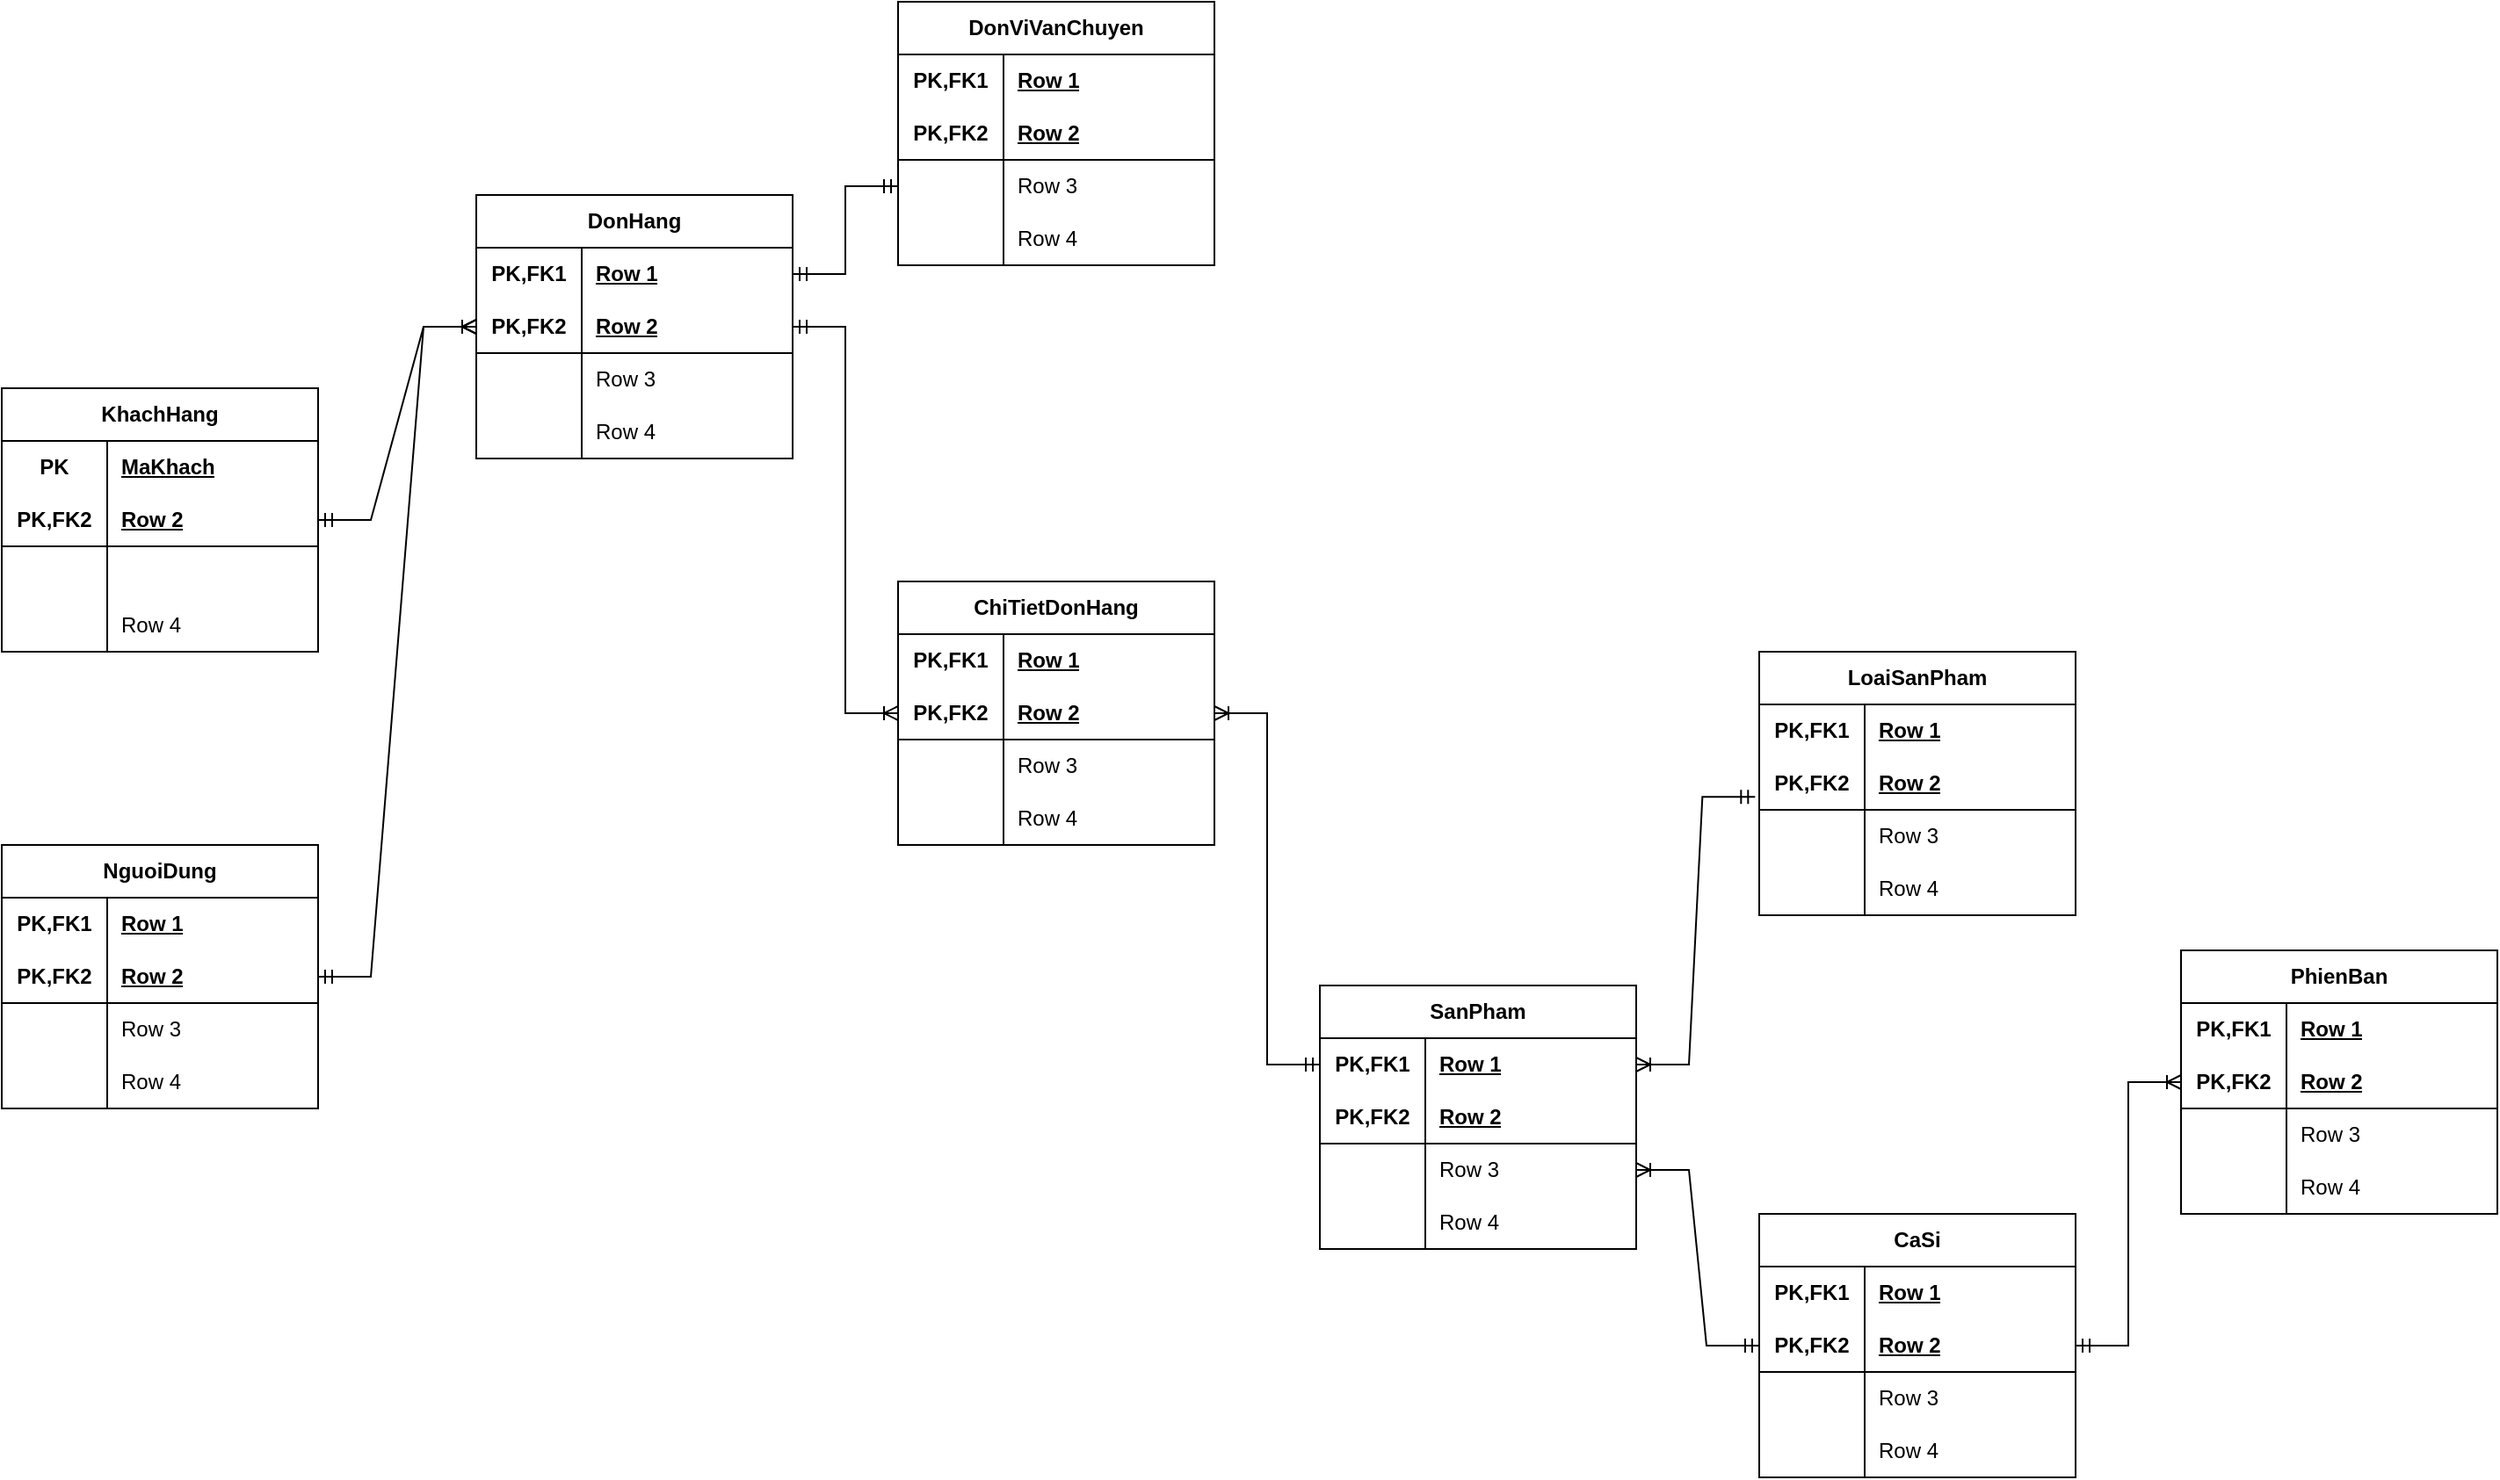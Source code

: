 <mxfile version="21.2.9" type="github">
  <diagram id="R2lEEEUBdFMjLlhIrx00" name="Page-1">
    <mxGraphModel dx="2604" dy="1941" grid="1" gridSize="10" guides="1" tooltips="1" connect="1" arrows="1" fold="1" page="1" pageScale="1" pageWidth="850" pageHeight="1100" math="0" shadow="0" extFonts="Permanent Marker^https://fonts.googleapis.com/css?family=Permanent+Marker">
      <root>
        <mxCell id="0" />
        <mxCell id="1" parent="0" />
        <mxCell id="yNtp5JxNtQ7mJypyGYlm-59" value="KhachHang" style="shape=table;startSize=30;container=1;collapsible=1;childLayout=tableLayout;fixedRows=1;rowLines=0;fontStyle=1;align=center;resizeLast=1;html=1;whiteSpace=wrap;" parent="1" vertex="1">
          <mxGeometry x="-270" y="50" width="180" height="150" as="geometry" />
        </mxCell>
        <mxCell id="yNtp5JxNtQ7mJypyGYlm-60" value="" style="shape=tableRow;horizontal=0;startSize=0;swimlaneHead=0;swimlaneBody=0;fillColor=none;collapsible=0;dropTarget=0;points=[[0,0.5],[1,0.5]];portConstraint=eastwest;top=0;left=0;right=0;bottom=0;html=1;" parent="yNtp5JxNtQ7mJypyGYlm-59" vertex="1">
          <mxGeometry y="30" width="180" height="30" as="geometry" />
        </mxCell>
        <mxCell id="yNtp5JxNtQ7mJypyGYlm-61" value="PK" style="shape=partialRectangle;connectable=0;fillColor=none;top=0;left=0;bottom=0;right=0;fontStyle=1;overflow=hidden;html=1;whiteSpace=wrap;" parent="yNtp5JxNtQ7mJypyGYlm-60" vertex="1">
          <mxGeometry width="60" height="30" as="geometry">
            <mxRectangle width="60" height="30" as="alternateBounds" />
          </mxGeometry>
        </mxCell>
        <mxCell id="yNtp5JxNtQ7mJypyGYlm-62" value="MaKhach" style="shape=partialRectangle;connectable=0;fillColor=none;top=0;left=0;bottom=0;right=0;align=left;spacingLeft=6;fontStyle=5;overflow=hidden;html=1;whiteSpace=wrap;" parent="yNtp5JxNtQ7mJypyGYlm-60" vertex="1">
          <mxGeometry x="60" width="120" height="30" as="geometry">
            <mxRectangle width="120" height="30" as="alternateBounds" />
          </mxGeometry>
        </mxCell>
        <mxCell id="yNtp5JxNtQ7mJypyGYlm-63" value="" style="shape=tableRow;horizontal=0;startSize=0;swimlaneHead=0;swimlaneBody=0;fillColor=none;collapsible=0;dropTarget=0;points=[[0,0.5],[1,0.5]];portConstraint=eastwest;top=0;left=0;right=0;bottom=1;html=1;" parent="yNtp5JxNtQ7mJypyGYlm-59" vertex="1">
          <mxGeometry y="60" width="180" height="30" as="geometry" />
        </mxCell>
        <mxCell id="yNtp5JxNtQ7mJypyGYlm-64" value="PK,FK2" style="shape=partialRectangle;connectable=0;fillColor=none;top=0;left=0;bottom=0;right=0;fontStyle=1;overflow=hidden;html=1;whiteSpace=wrap;" parent="yNtp5JxNtQ7mJypyGYlm-63" vertex="1">
          <mxGeometry width="60" height="30" as="geometry">
            <mxRectangle width="60" height="30" as="alternateBounds" />
          </mxGeometry>
        </mxCell>
        <mxCell id="yNtp5JxNtQ7mJypyGYlm-65" value="Row 2" style="shape=partialRectangle;connectable=0;fillColor=none;top=0;left=0;bottom=0;right=0;align=left;spacingLeft=6;fontStyle=5;overflow=hidden;html=1;whiteSpace=wrap;" parent="yNtp5JxNtQ7mJypyGYlm-63" vertex="1">
          <mxGeometry x="60" width="120" height="30" as="geometry">
            <mxRectangle width="120" height="30" as="alternateBounds" />
          </mxGeometry>
        </mxCell>
        <mxCell id="yNtp5JxNtQ7mJypyGYlm-66" value="" style="shape=tableRow;horizontal=0;startSize=0;swimlaneHead=0;swimlaneBody=0;fillColor=none;collapsible=0;dropTarget=0;points=[[0,0.5],[1,0.5]];portConstraint=eastwest;top=0;left=0;right=0;bottom=0;html=1;" parent="yNtp5JxNtQ7mJypyGYlm-59" vertex="1">
          <mxGeometry y="90" width="180" height="30" as="geometry" />
        </mxCell>
        <mxCell id="yNtp5JxNtQ7mJypyGYlm-67" value="" style="shape=partialRectangle;connectable=0;fillColor=none;top=0;left=0;bottom=0;right=0;editable=1;overflow=hidden;html=1;whiteSpace=wrap;" parent="yNtp5JxNtQ7mJypyGYlm-66" vertex="1">
          <mxGeometry width="60" height="30" as="geometry">
            <mxRectangle width="60" height="30" as="alternateBounds" />
          </mxGeometry>
        </mxCell>
        <mxCell id="yNtp5JxNtQ7mJypyGYlm-68" value="" style="shape=partialRectangle;connectable=0;fillColor=none;top=0;left=0;bottom=0;right=0;align=left;spacingLeft=6;overflow=hidden;html=1;whiteSpace=wrap;" parent="yNtp5JxNtQ7mJypyGYlm-66" vertex="1">
          <mxGeometry x="60" width="120" height="30" as="geometry">
            <mxRectangle width="120" height="30" as="alternateBounds" />
          </mxGeometry>
        </mxCell>
        <mxCell id="yNtp5JxNtQ7mJypyGYlm-69" value="" style="shape=tableRow;horizontal=0;startSize=0;swimlaneHead=0;swimlaneBody=0;fillColor=none;collapsible=0;dropTarget=0;points=[[0,0.5],[1,0.5]];portConstraint=eastwest;top=0;left=0;right=0;bottom=0;html=1;" parent="yNtp5JxNtQ7mJypyGYlm-59" vertex="1">
          <mxGeometry y="120" width="180" height="30" as="geometry" />
        </mxCell>
        <mxCell id="yNtp5JxNtQ7mJypyGYlm-70" value="" style="shape=partialRectangle;connectable=0;fillColor=none;top=0;left=0;bottom=0;right=0;editable=1;overflow=hidden;html=1;whiteSpace=wrap;" parent="yNtp5JxNtQ7mJypyGYlm-69" vertex="1">
          <mxGeometry width="60" height="30" as="geometry">
            <mxRectangle width="60" height="30" as="alternateBounds" />
          </mxGeometry>
        </mxCell>
        <mxCell id="yNtp5JxNtQ7mJypyGYlm-71" value="Row 4" style="shape=partialRectangle;connectable=0;fillColor=none;top=0;left=0;bottom=0;right=0;align=left;spacingLeft=6;overflow=hidden;html=1;whiteSpace=wrap;" parent="yNtp5JxNtQ7mJypyGYlm-69" vertex="1">
          <mxGeometry x="60" width="120" height="30" as="geometry">
            <mxRectangle width="120" height="30" as="alternateBounds" />
          </mxGeometry>
        </mxCell>
        <mxCell id="yNtp5JxNtQ7mJypyGYlm-85" value="SanPham&lt;br&gt;" style="shape=table;startSize=30;container=1;collapsible=1;childLayout=tableLayout;fixedRows=1;rowLines=0;fontStyle=1;align=center;resizeLast=1;html=1;whiteSpace=wrap;" parent="1" vertex="1">
          <mxGeometry x="480" y="390" width="180" height="150" as="geometry" />
        </mxCell>
        <mxCell id="yNtp5JxNtQ7mJypyGYlm-86" value="" style="shape=tableRow;horizontal=0;startSize=0;swimlaneHead=0;swimlaneBody=0;fillColor=none;collapsible=0;dropTarget=0;points=[[0,0.5],[1,0.5]];portConstraint=eastwest;top=0;left=0;right=0;bottom=0;html=1;" parent="yNtp5JxNtQ7mJypyGYlm-85" vertex="1">
          <mxGeometry y="30" width="180" height="30" as="geometry" />
        </mxCell>
        <mxCell id="yNtp5JxNtQ7mJypyGYlm-87" value="PK,FK1" style="shape=partialRectangle;connectable=0;fillColor=none;top=0;left=0;bottom=0;right=0;fontStyle=1;overflow=hidden;html=1;whiteSpace=wrap;" parent="yNtp5JxNtQ7mJypyGYlm-86" vertex="1">
          <mxGeometry width="60" height="30" as="geometry">
            <mxRectangle width="60" height="30" as="alternateBounds" />
          </mxGeometry>
        </mxCell>
        <mxCell id="yNtp5JxNtQ7mJypyGYlm-88" value="Row 1" style="shape=partialRectangle;connectable=0;fillColor=none;top=0;left=0;bottom=0;right=0;align=left;spacingLeft=6;fontStyle=5;overflow=hidden;html=1;whiteSpace=wrap;" parent="yNtp5JxNtQ7mJypyGYlm-86" vertex="1">
          <mxGeometry x="60" width="120" height="30" as="geometry">
            <mxRectangle width="120" height="30" as="alternateBounds" />
          </mxGeometry>
        </mxCell>
        <mxCell id="yNtp5JxNtQ7mJypyGYlm-89" value="" style="shape=tableRow;horizontal=0;startSize=0;swimlaneHead=0;swimlaneBody=0;fillColor=none;collapsible=0;dropTarget=0;points=[[0,0.5],[1,0.5]];portConstraint=eastwest;top=0;left=0;right=0;bottom=1;html=1;" parent="yNtp5JxNtQ7mJypyGYlm-85" vertex="1">
          <mxGeometry y="60" width="180" height="30" as="geometry" />
        </mxCell>
        <mxCell id="yNtp5JxNtQ7mJypyGYlm-90" value="PK,FK2" style="shape=partialRectangle;connectable=0;fillColor=none;top=0;left=0;bottom=0;right=0;fontStyle=1;overflow=hidden;html=1;whiteSpace=wrap;" parent="yNtp5JxNtQ7mJypyGYlm-89" vertex="1">
          <mxGeometry width="60" height="30" as="geometry">
            <mxRectangle width="60" height="30" as="alternateBounds" />
          </mxGeometry>
        </mxCell>
        <mxCell id="yNtp5JxNtQ7mJypyGYlm-91" value="Row 2" style="shape=partialRectangle;connectable=0;fillColor=none;top=0;left=0;bottom=0;right=0;align=left;spacingLeft=6;fontStyle=5;overflow=hidden;html=1;whiteSpace=wrap;" parent="yNtp5JxNtQ7mJypyGYlm-89" vertex="1">
          <mxGeometry x="60" width="120" height="30" as="geometry">
            <mxRectangle width="120" height="30" as="alternateBounds" />
          </mxGeometry>
        </mxCell>
        <mxCell id="yNtp5JxNtQ7mJypyGYlm-92" value="" style="shape=tableRow;horizontal=0;startSize=0;swimlaneHead=0;swimlaneBody=0;fillColor=none;collapsible=0;dropTarget=0;points=[[0,0.5],[1,0.5]];portConstraint=eastwest;top=0;left=0;right=0;bottom=0;html=1;" parent="yNtp5JxNtQ7mJypyGYlm-85" vertex="1">
          <mxGeometry y="90" width="180" height="30" as="geometry" />
        </mxCell>
        <mxCell id="yNtp5JxNtQ7mJypyGYlm-93" value="" style="shape=partialRectangle;connectable=0;fillColor=none;top=0;left=0;bottom=0;right=0;editable=1;overflow=hidden;html=1;whiteSpace=wrap;" parent="yNtp5JxNtQ7mJypyGYlm-92" vertex="1">
          <mxGeometry width="60" height="30" as="geometry">
            <mxRectangle width="60" height="30" as="alternateBounds" />
          </mxGeometry>
        </mxCell>
        <mxCell id="yNtp5JxNtQ7mJypyGYlm-94" value="Row 3" style="shape=partialRectangle;connectable=0;fillColor=none;top=0;left=0;bottom=0;right=0;align=left;spacingLeft=6;overflow=hidden;html=1;whiteSpace=wrap;" parent="yNtp5JxNtQ7mJypyGYlm-92" vertex="1">
          <mxGeometry x="60" width="120" height="30" as="geometry">
            <mxRectangle width="120" height="30" as="alternateBounds" />
          </mxGeometry>
        </mxCell>
        <mxCell id="yNtp5JxNtQ7mJypyGYlm-95" value="" style="shape=tableRow;horizontal=0;startSize=0;swimlaneHead=0;swimlaneBody=0;fillColor=none;collapsible=0;dropTarget=0;points=[[0,0.5],[1,0.5]];portConstraint=eastwest;top=0;left=0;right=0;bottom=0;html=1;" parent="yNtp5JxNtQ7mJypyGYlm-85" vertex="1">
          <mxGeometry y="120" width="180" height="30" as="geometry" />
        </mxCell>
        <mxCell id="yNtp5JxNtQ7mJypyGYlm-96" value="" style="shape=partialRectangle;connectable=0;fillColor=none;top=0;left=0;bottom=0;right=0;editable=1;overflow=hidden;html=1;whiteSpace=wrap;" parent="yNtp5JxNtQ7mJypyGYlm-95" vertex="1">
          <mxGeometry width="60" height="30" as="geometry">
            <mxRectangle width="60" height="30" as="alternateBounds" />
          </mxGeometry>
        </mxCell>
        <mxCell id="yNtp5JxNtQ7mJypyGYlm-97" value="Row 4" style="shape=partialRectangle;connectable=0;fillColor=none;top=0;left=0;bottom=0;right=0;align=left;spacingLeft=6;overflow=hidden;html=1;whiteSpace=wrap;" parent="yNtp5JxNtQ7mJypyGYlm-95" vertex="1">
          <mxGeometry x="60" width="120" height="30" as="geometry">
            <mxRectangle width="120" height="30" as="alternateBounds" />
          </mxGeometry>
        </mxCell>
        <mxCell id="yNtp5JxNtQ7mJypyGYlm-111" value="DonHang" style="shape=table;startSize=30;container=1;collapsible=1;childLayout=tableLayout;fixedRows=1;rowLines=0;fontStyle=1;align=center;resizeLast=1;html=1;whiteSpace=wrap;" parent="1" vertex="1">
          <mxGeometry y="-60" width="180" height="150" as="geometry" />
        </mxCell>
        <mxCell id="yNtp5JxNtQ7mJypyGYlm-112" value="" style="shape=tableRow;horizontal=0;startSize=0;swimlaneHead=0;swimlaneBody=0;fillColor=none;collapsible=0;dropTarget=0;points=[[0,0.5],[1,0.5]];portConstraint=eastwest;top=0;left=0;right=0;bottom=0;html=1;" parent="yNtp5JxNtQ7mJypyGYlm-111" vertex="1">
          <mxGeometry y="30" width="180" height="30" as="geometry" />
        </mxCell>
        <mxCell id="yNtp5JxNtQ7mJypyGYlm-113" value="PK,FK1" style="shape=partialRectangle;connectable=0;fillColor=none;top=0;left=0;bottom=0;right=0;fontStyle=1;overflow=hidden;html=1;whiteSpace=wrap;" parent="yNtp5JxNtQ7mJypyGYlm-112" vertex="1">
          <mxGeometry width="60" height="30" as="geometry">
            <mxRectangle width="60" height="30" as="alternateBounds" />
          </mxGeometry>
        </mxCell>
        <mxCell id="yNtp5JxNtQ7mJypyGYlm-114" value="Row 1" style="shape=partialRectangle;connectable=0;fillColor=none;top=0;left=0;bottom=0;right=0;align=left;spacingLeft=6;fontStyle=5;overflow=hidden;html=1;whiteSpace=wrap;" parent="yNtp5JxNtQ7mJypyGYlm-112" vertex="1">
          <mxGeometry x="60" width="120" height="30" as="geometry">
            <mxRectangle width="120" height="30" as="alternateBounds" />
          </mxGeometry>
        </mxCell>
        <mxCell id="yNtp5JxNtQ7mJypyGYlm-115" value="" style="shape=tableRow;horizontal=0;startSize=0;swimlaneHead=0;swimlaneBody=0;fillColor=none;collapsible=0;dropTarget=0;points=[[0,0.5],[1,0.5]];portConstraint=eastwest;top=0;left=0;right=0;bottom=1;html=1;" parent="yNtp5JxNtQ7mJypyGYlm-111" vertex="1">
          <mxGeometry y="60" width="180" height="30" as="geometry" />
        </mxCell>
        <mxCell id="yNtp5JxNtQ7mJypyGYlm-116" value="PK,FK2" style="shape=partialRectangle;connectable=0;fillColor=none;top=0;left=0;bottom=0;right=0;fontStyle=1;overflow=hidden;html=1;whiteSpace=wrap;" parent="yNtp5JxNtQ7mJypyGYlm-115" vertex="1">
          <mxGeometry width="60" height="30" as="geometry">
            <mxRectangle width="60" height="30" as="alternateBounds" />
          </mxGeometry>
        </mxCell>
        <mxCell id="yNtp5JxNtQ7mJypyGYlm-117" value="Row 2" style="shape=partialRectangle;connectable=0;fillColor=none;top=0;left=0;bottom=0;right=0;align=left;spacingLeft=6;fontStyle=5;overflow=hidden;html=1;whiteSpace=wrap;" parent="yNtp5JxNtQ7mJypyGYlm-115" vertex="1">
          <mxGeometry x="60" width="120" height="30" as="geometry">
            <mxRectangle width="120" height="30" as="alternateBounds" />
          </mxGeometry>
        </mxCell>
        <mxCell id="yNtp5JxNtQ7mJypyGYlm-118" value="" style="shape=tableRow;horizontal=0;startSize=0;swimlaneHead=0;swimlaneBody=0;fillColor=none;collapsible=0;dropTarget=0;points=[[0,0.5],[1,0.5]];portConstraint=eastwest;top=0;left=0;right=0;bottom=0;html=1;" parent="yNtp5JxNtQ7mJypyGYlm-111" vertex="1">
          <mxGeometry y="90" width="180" height="30" as="geometry" />
        </mxCell>
        <mxCell id="yNtp5JxNtQ7mJypyGYlm-119" value="" style="shape=partialRectangle;connectable=0;fillColor=none;top=0;left=0;bottom=0;right=0;editable=1;overflow=hidden;html=1;whiteSpace=wrap;" parent="yNtp5JxNtQ7mJypyGYlm-118" vertex="1">
          <mxGeometry width="60" height="30" as="geometry">
            <mxRectangle width="60" height="30" as="alternateBounds" />
          </mxGeometry>
        </mxCell>
        <mxCell id="yNtp5JxNtQ7mJypyGYlm-120" value="Row 3" style="shape=partialRectangle;connectable=0;fillColor=none;top=0;left=0;bottom=0;right=0;align=left;spacingLeft=6;overflow=hidden;html=1;whiteSpace=wrap;" parent="yNtp5JxNtQ7mJypyGYlm-118" vertex="1">
          <mxGeometry x="60" width="120" height="30" as="geometry">
            <mxRectangle width="120" height="30" as="alternateBounds" />
          </mxGeometry>
        </mxCell>
        <mxCell id="yNtp5JxNtQ7mJypyGYlm-121" value="" style="shape=tableRow;horizontal=0;startSize=0;swimlaneHead=0;swimlaneBody=0;fillColor=none;collapsible=0;dropTarget=0;points=[[0,0.5],[1,0.5]];portConstraint=eastwest;top=0;left=0;right=0;bottom=0;html=1;" parent="yNtp5JxNtQ7mJypyGYlm-111" vertex="1">
          <mxGeometry y="120" width="180" height="30" as="geometry" />
        </mxCell>
        <mxCell id="yNtp5JxNtQ7mJypyGYlm-122" value="" style="shape=partialRectangle;connectable=0;fillColor=none;top=0;left=0;bottom=0;right=0;editable=1;overflow=hidden;html=1;whiteSpace=wrap;" parent="yNtp5JxNtQ7mJypyGYlm-121" vertex="1">
          <mxGeometry width="60" height="30" as="geometry">
            <mxRectangle width="60" height="30" as="alternateBounds" />
          </mxGeometry>
        </mxCell>
        <mxCell id="yNtp5JxNtQ7mJypyGYlm-123" value="Row 4" style="shape=partialRectangle;connectable=0;fillColor=none;top=0;left=0;bottom=0;right=0;align=left;spacingLeft=6;overflow=hidden;html=1;whiteSpace=wrap;" parent="yNtp5JxNtQ7mJypyGYlm-121" vertex="1">
          <mxGeometry x="60" width="120" height="30" as="geometry">
            <mxRectangle width="120" height="30" as="alternateBounds" />
          </mxGeometry>
        </mxCell>
        <mxCell id="yNtp5JxNtQ7mJypyGYlm-124" value="NguoiDung" style="shape=table;startSize=30;container=1;collapsible=1;childLayout=tableLayout;fixedRows=1;rowLines=0;fontStyle=1;align=center;resizeLast=1;html=1;whiteSpace=wrap;" parent="1" vertex="1">
          <mxGeometry x="-270" y="310" width="180" height="150" as="geometry" />
        </mxCell>
        <mxCell id="yNtp5JxNtQ7mJypyGYlm-125" value="" style="shape=tableRow;horizontal=0;startSize=0;swimlaneHead=0;swimlaneBody=0;fillColor=none;collapsible=0;dropTarget=0;points=[[0,0.5],[1,0.5]];portConstraint=eastwest;top=0;left=0;right=0;bottom=0;html=1;" parent="yNtp5JxNtQ7mJypyGYlm-124" vertex="1">
          <mxGeometry y="30" width="180" height="30" as="geometry" />
        </mxCell>
        <mxCell id="yNtp5JxNtQ7mJypyGYlm-126" value="PK,FK1" style="shape=partialRectangle;connectable=0;fillColor=none;top=0;left=0;bottom=0;right=0;fontStyle=1;overflow=hidden;html=1;whiteSpace=wrap;" parent="yNtp5JxNtQ7mJypyGYlm-125" vertex="1">
          <mxGeometry width="60" height="30" as="geometry">
            <mxRectangle width="60" height="30" as="alternateBounds" />
          </mxGeometry>
        </mxCell>
        <mxCell id="yNtp5JxNtQ7mJypyGYlm-127" value="Row 1" style="shape=partialRectangle;connectable=0;fillColor=none;top=0;left=0;bottom=0;right=0;align=left;spacingLeft=6;fontStyle=5;overflow=hidden;html=1;whiteSpace=wrap;" parent="yNtp5JxNtQ7mJypyGYlm-125" vertex="1">
          <mxGeometry x="60" width="120" height="30" as="geometry">
            <mxRectangle width="120" height="30" as="alternateBounds" />
          </mxGeometry>
        </mxCell>
        <mxCell id="yNtp5JxNtQ7mJypyGYlm-128" value="" style="shape=tableRow;horizontal=0;startSize=0;swimlaneHead=0;swimlaneBody=0;fillColor=none;collapsible=0;dropTarget=0;points=[[0,0.5],[1,0.5]];portConstraint=eastwest;top=0;left=0;right=0;bottom=1;html=1;" parent="yNtp5JxNtQ7mJypyGYlm-124" vertex="1">
          <mxGeometry y="60" width="180" height="30" as="geometry" />
        </mxCell>
        <mxCell id="yNtp5JxNtQ7mJypyGYlm-129" value="PK,FK2" style="shape=partialRectangle;connectable=0;fillColor=none;top=0;left=0;bottom=0;right=0;fontStyle=1;overflow=hidden;html=1;whiteSpace=wrap;" parent="yNtp5JxNtQ7mJypyGYlm-128" vertex="1">
          <mxGeometry width="60" height="30" as="geometry">
            <mxRectangle width="60" height="30" as="alternateBounds" />
          </mxGeometry>
        </mxCell>
        <mxCell id="yNtp5JxNtQ7mJypyGYlm-130" value="Row 2" style="shape=partialRectangle;connectable=0;fillColor=none;top=0;left=0;bottom=0;right=0;align=left;spacingLeft=6;fontStyle=5;overflow=hidden;html=1;whiteSpace=wrap;" parent="yNtp5JxNtQ7mJypyGYlm-128" vertex="1">
          <mxGeometry x="60" width="120" height="30" as="geometry">
            <mxRectangle width="120" height="30" as="alternateBounds" />
          </mxGeometry>
        </mxCell>
        <mxCell id="yNtp5JxNtQ7mJypyGYlm-131" value="" style="shape=tableRow;horizontal=0;startSize=0;swimlaneHead=0;swimlaneBody=0;fillColor=none;collapsible=0;dropTarget=0;points=[[0,0.5],[1,0.5]];portConstraint=eastwest;top=0;left=0;right=0;bottom=0;html=1;" parent="yNtp5JxNtQ7mJypyGYlm-124" vertex="1">
          <mxGeometry y="90" width="180" height="30" as="geometry" />
        </mxCell>
        <mxCell id="yNtp5JxNtQ7mJypyGYlm-132" value="" style="shape=partialRectangle;connectable=0;fillColor=none;top=0;left=0;bottom=0;right=0;editable=1;overflow=hidden;html=1;whiteSpace=wrap;" parent="yNtp5JxNtQ7mJypyGYlm-131" vertex="1">
          <mxGeometry width="60" height="30" as="geometry">
            <mxRectangle width="60" height="30" as="alternateBounds" />
          </mxGeometry>
        </mxCell>
        <mxCell id="yNtp5JxNtQ7mJypyGYlm-133" value="Row 3" style="shape=partialRectangle;connectable=0;fillColor=none;top=0;left=0;bottom=0;right=0;align=left;spacingLeft=6;overflow=hidden;html=1;whiteSpace=wrap;" parent="yNtp5JxNtQ7mJypyGYlm-131" vertex="1">
          <mxGeometry x="60" width="120" height="30" as="geometry">
            <mxRectangle width="120" height="30" as="alternateBounds" />
          </mxGeometry>
        </mxCell>
        <mxCell id="yNtp5JxNtQ7mJypyGYlm-134" value="" style="shape=tableRow;horizontal=0;startSize=0;swimlaneHead=0;swimlaneBody=0;fillColor=none;collapsible=0;dropTarget=0;points=[[0,0.5],[1,0.5]];portConstraint=eastwest;top=0;left=0;right=0;bottom=0;html=1;" parent="yNtp5JxNtQ7mJypyGYlm-124" vertex="1">
          <mxGeometry y="120" width="180" height="30" as="geometry" />
        </mxCell>
        <mxCell id="yNtp5JxNtQ7mJypyGYlm-135" value="" style="shape=partialRectangle;connectable=0;fillColor=none;top=0;left=0;bottom=0;right=0;editable=1;overflow=hidden;html=1;whiteSpace=wrap;" parent="yNtp5JxNtQ7mJypyGYlm-134" vertex="1">
          <mxGeometry width="60" height="30" as="geometry">
            <mxRectangle width="60" height="30" as="alternateBounds" />
          </mxGeometry>
        </mxCell>
        <mxCell id="yNtp5JxNtQ7mJypyGYlm-136" value="Row 4" style="shape=partialRectangle;connectable=0;fillColor=none;top=0;left=0;bottom=0;right=0;align=left;spacingLeft=6;overflow=hidden;html=1;whiteSpace=wrap;" parent="yNtp5JxNtQ7mJypyGYlm-134" vertex="1">
          <mxGeometry x="60" width="120" height="30" as="geometry">
            <mxRectangle width="120" height="30" as="alternateBounds" />
          </mxGeometry>
        </mxCell>
        <mxCell id="yNtp5JxNtQ7mJypyGYlm-150" value="DonViVanChuyen" style="shape=table;startSize=30;container=1;collapsible=1;childLayout=tableLayout;fixedRows=1;rowLines=0;fontStyle=1;align=center;resizeLast=1;html=1;whiteSpace=wrap;" parent="1" vertex="1">
          <mxGeometry x="240" y="-170" width="180" height="150" as="geometry" />
        </mxCell>
        <mxCell id="yNtp5JxNtQ7mJypyGYlm-151" value="" style="shape=tableRow;horizontal=0;startSize=0;swimlaneHead=0;swimlaneBody=0;fillColor=none;collapsible=0;dropTarget=0;points=[[0,0.5],[1,0.5]];portConstraint=eastwest;top=0;left=0;right=0;bottom=0;html=1;" parent="yNtp5JxNtQ7mJypyGYlm-150" vertex="1">
          <mxGeometry y="30" width="180" height="30" as="geometry" />
        </mxCell>
        <mxCell id="yNtp5JxNtQ7mJypyGYlm-152" value="PK,FK1" style="shape=partialRectangle;connectable=0;fillColor=none;top=0;left=0;bottom=0;right=0;fontStyle=1;overflow=hidden;html=1;whiteSpace=wrap;" parent="yNtp5JxNtQ7mJypyGYlm-151" vertex="1">
          <mxGeometry width="60" height="30" as="geometry">
            <mxRectangle width="60" height="30" as="alternateBounds" />
          </mxGeometry>
        </mxCell>
        <mxCell id="yNtp5JxNtQ7mJypyGYlm-153" value="Row 1" style="shape=partialRectangle;connectable=0;fillColor=none;top=0;left=0;bottom=0;right=0;align=left;spacingLeft=6;fontStyle=5;overflow=hidden;html=1;whiteSpace=wrap;" parent="yNtp5JxNtQ7mJypyGYlm-151" vertex="1">
          <mxGeometry x="60" width="120" height="30" as="geometry">
            <mxRectangle width="120" height="30" as="alternateBounds" />
          </mxGeometry>
        </mxCell>
        <mxCell id="yNtp5JxNtQ7mJypyGYlm-154" value="" style="shape=tableRow;horizontal=0;startSize=0;swimlaneHead=0;swimlaneBody=0;fillColor=none;collapsible=0;dropTarget=0;points=[[0,0.5],[1,0.5]];portConstraint=eastwest;top=0;left=0;right=0;bottom=1;html=1;" parent="yNtp5JxNtQ7mJypyGYlm-150" vertex="1">
          <mxGeometry y="60" width="180" height="30" as="geometry" />
        </mxCell>
        <mxCell id="yNtp5JxNtQ7mJypyGYlm-155" value="PK,FK2" style="shape=partialRectangle;connectable=0;fillColor=none;top=0;left=0;bottom=0;right=0;fontStyle=1;overflow=hidden;html=1;whiteSpace=wrap;" parent="yNtp5JxNtQ7mJypyGYlm-154" vertex="1">
          <mxGeometry width="60" height="30" as="geometry">
            <mxRectangle width="60" height="30" as="alternateBounds" />
          </mxGeometry>
        </mxCell>
        <mxCell id="yNtp5JxNtQ7mJypyGYlm-156" value="Row 2" style="shape=partialRectangle;connectable=0;fillColor=none;top=0;left=0;bottom=0;right=0;align=left;spacingLeft=6;fontStyle=5;overflow=hidden;html=1;whiteSpace=wrap;" parent="yNtp5JxNtQ7mJypyGYlm-154" vertex="1">
          <mxGeometry x="60" width="120" height="30" as="geometry">
            <mxRectangle width="120" height="30" as="alternateBounds" />
          </mxGeometry>
        </mxCell>
        <mxCell id="yNtp5JxNtQ7mJypyGYlm-157" value="" style="shape=tableRow;horizontal=0;startSize=0;swimlaneHead=0;swimlaneBody=0;fillColor=none;collapsible=0;dropTarget=0;points=[[0,0.5],[1,0.5]];portConstraint=eastwest;top=0;left=0;right=0;bottom=0;html=1;" parent="yNtp5JxNtQ7mJypyGYlm-150" vertex="1">
          <mxGeometry y="90" width="180" height="30" as="geometry" />
        </mxCell>
        <mxCell id="yNtp5JxNtQ7mJypyGYlm-158" value="" style="shape=partialRectangle;connectable=0;fillColor=none;top=0;left=0;bottom=0;right=0;editable=1;overflow=hidden;html=1;whiteSpace=wrap;" parent="yNtp5JxNtQ7mJypyGYlm-157" vertex="1">
          <mxGeometry width="60" height="30" as="geometry">
            <mxRectangle width="60" height="30" as="alternateBounds" />
          </mxGeometry>
        </mxCell>
        <mxCell id="yNtp5JxNtQ7mJypyGYlm-159" value="Row 3" style="shape=partialRectangle;connectable=0;fillColor=none;top=0;left=0;bottom=0;right=0;align=left;spacingLeft=6;overflow=hidden;html=1;whiteSpace=wrap;" parent="yNtp5JxNtQ7mJypyGYlm-157" vertex="1">
          <mxGeometry x="60" width="120" height="30" as="geometry">
            <mxRectangle width="120" height="30" as="alternateBounds" />
          </mxGeometry>
        </mxCell>
        <mxCell id="yNtp5JxNtQ7mJypyGYlm-160" value="" style="shape=tableRow;horizontal=0;startSize=0;swimlaneHead=0;swimlaneBody=0;fillColor=none;collapsible=0;dropTarget=0;points=[[0,0.5],[1,0.5]];portConstraint=eastwest;top=0;left=0;right=0;bottom=0;html=1;" parent="yNtp5JxNtQ7mJypyGYlm-150" vertex="1">
          <mxGeometry y="120" width="180" height="30" as="geometry" />
        </mxCell>
        <mxCell id="yNtp5JxNtQ7mJypyGYlm-161" value="" style="shape=partialRectangle;connectable=0;fillColor=none;top=0;left=0;bottom=0;right=0;editable=1;overflow=hidden;html=1;whiteSpace=wrap;" parent="yNtp5JxNtQ7mJypyGYlm-160" vertex="1">
          <mxGeometry width="60" height="30" as="geometry">
            <mxRectangle width="60" height="30" as="alternateBounds" />
          </mxGeometry>
        </mxCell>
        <mxCell id="yNtp5JxNtQ7mJypyGYlm-162" value="Row 4" style="shape=partialRectangle;connectable=0;fillColor=none;top=0;left=0;bottom=0;right=0;align=left;spacingLeft=6;overflow=hidden;html=1;whiteSpace=wrap;" parent="yNtp5JxNtQ7mJypyGYlm-160" vertex="1">
          <mxGeometry x="60" width="120" height="30" as="geometry">
            <mxRectangle width="120" height="30" as="alternateBounds" />
          </mxGeometry>
        </mxCell>
        <mxCell id="yNtp5JxNtQ7mJypyGYlm-163" value="LoaiSanPham" style="shape=table;startSize=30;container=1;collapsible=1;childLayout=tableLayout;fixedRows=1;rowLines=0;fontStyle=1;align=center;resizeLast=1;html=1;whiteSpace=wrap;" parent="1" vertex="1">
          <mxGeometry x="730" y="200" width="180" height="150" as="geometry" />
        </mxCell>
        <mxCell id="yNtp5JxNtQ7mJypyGYlm-164" value="" style="shape=tableRow;horizontal=0;startSize=0;swimlaneHead=0;swimlaneBody=0;fillColor=none;collapsible=0;dropTarget=0;points=[[0,0.5],[1,0.5]];portConstraint=eastwest;top=0;left=0;right=0;bottom=0;html=1;" parent="yNtp5JxNtQ7mJypyGYlm-163" vertex="1">
          <mxGeometry y="30" width="180" height="30" as="geometry" />
        </mxCell>
        <mxCell id="yNtp5JxNtQ7mJypyGYlm-165" value="PK,FK1" style="shape=partialRectangle;connectable=0;fillColor=none;top=0;left=0;bottom=0;right=0;fontStyle=1;overflow=hidden;html=1;whiteSpace=wrap;" parent="yNtp5JxNtQ7mJypyGYlm-164" vertex="1">
          <mxGeometry width="60" height="30" as="geometry">
            <mxRectangle width="60" height="30" as="alternateBounds" />
          </mxGeometry>
        </mxCell>
        <mxCell id="yNtp5JxNtQ7mJypyGYlm-166" value="Row 1" style="shape=partialRectangle;connectable=0;fillColor=none;top=0;left=0;bottom=0;right=0;align=left;spacingLeft=6;fontStyle=5;overflow=hidden;html=1;whiteSpace=wrap;" parent="yNtp5JxNtQ7mJypyGYlm-164" vertex="1">
          <mxGeometry x="60" width="120" height="30" as="geometry">
            <mxRectangle width="120" height="30" as="alternateBounds" />
          </mxGeometry>
        </mxCell>
        <mxCell id="yNtp5JxNtQ7mJypyGYlm-167" value="" style="shape=tableRow;horizontal=0;startSize=0;swimlaneHead=0;swimlaneBody=0;fillColor=none;collapsible=0;dropTarget=0;points=[[0,0.5],[1,0.5]];portConstraint=eastwest;top=0;left=0;right=0;bottom=1;html=1;" parent="yNtp5JxNtQ7mJypyGYlm-163" vertex="1">
          <mxGeometry y="60" width="180" height="30" as="geometry" />
        </mxCell>
        <mxCell id="yNtp5JxNtQ7mJypyGYlm-168" value="PK,FK2" style="shape=partialRectangle;connectable=0;fillColor=none;top=0;left=0;bottom=0;right=0;fontStyle=1;overflow=hidden;html=1;whiteSpace=wrap;" parent="yNtp5JxNtQ7mJypyGYlm-167" vertex="1">
          <mxGeometry width="60" height="30" as="geometry">
            <mxRectangle width="60" height="30" as="alternateBounds" />
          </mxGeometry>
        </mxCell>
        <mxCell id="yNtp5JxNtQ7mJypyGYlm-169" value="Row 2" style="shape=partialRectangle;connectable=0;fillColor=none;top=0;left=0;bottom=0;right=0;align=left;spacingLeft=6;fontStyle=5;overflow=hidden;html=1;whiteSpace=wrap;" parent="yNtp5JxNtQ7mJypyGYlm-167" vertex="1">
          <mxGeometry x="60" width="120" height="30" as="geometry">
            <mxRectangle width="120" height="30" as="alternateBounds" />
          </mxGeometry>
        </mxCell>
        <mxCell id="yNtp5JxNtQ7mJypyGYlm-170" value="" style="shape=tableRow;horizontal=0;startSize=0;swimlaneHead=0;swimlaneBody=0;fillColor=none;collapsible=0;dropTarget=0;points=[[0,0.5],[1,0.5]];portConstraint=eastwest;top=0;left=0;right=0;bottom=0;html=1;" parent="yNtp5JxNtQ7mJypyGYlm-163" vertex="1">
          <mxGeometry y="90" width="180" height="30" as="geometry" />
        </mxCell>
        <mxCell id="yNtp5JxNtQ7mJypyGYlm-171" value="" style="shape=partialRectangle;connectable=0;fillColor=none;top=0;left=0;bottom=0;right=0;editable=1;overflow=hidden;html=1;whiteSpace=wrap;" parent="yNtp5JxNtQ7mJypyGYlm-170" vertex="1">
          <mxGeometry width="60" height="30" as="geometry">
            <mxRectangle width="60" height="30" as="alternateBounds" />
          </mxGeometry>
        </mxCell>
        <mxCell id="yNtp5JxNtQ7mJypyGYlm-172" value="Row 3" style="shape=partialRectangle;connectable=0;fillColor=none;top=0;left=0;bottom=0;right=0;align=left;spacingLeft=6;overflow=hidden;html=1;whiteSpace=wrap;" parent="yNtp5JxNtQ7mJypyGYlm-170" vertex="1">
          <mxGeometry x="60" width="120" height="30" as="geometry">
            <mxRectangle width="120" height="30" as="alternateBounds" />
          </mxGeometry>
        </mxCell>
        <mxCell id="yNtp5JxNtQ7mJypyGYlm-173" value="" style="shape=tableRow;horizontal=0;startSize=0;swimlaneHead=0;swimlaneBody=0;fillColor=none;collapsible=0;dropTarget=0;points=[[0,0.5],[1,0.5]];portConstraint=eastwest;top=0;left=0;right=0;bottom=0;html=1;" parent="yNtp5JxNtQ7mJypyGYlm-163" vertex="1">
          <mxGeometry y="120" width="180" height="30" as="geometry" />
        </mxCell>
        <mxCell id="yNtp5JxNtQ7mJypyGYlm-174" value="" style="shape=partialRectangle;connectable=0;fillColor=none;top=0;left=0;bottom=0;right=0;editable=1;overflow=hidden;html=1;whiteSpace=wrap;" parent="yNtp5JxNtQ7mJypyGYlm-173" vertex="1">
          <mxGeometry width="60" height="30" as="geometry">
            <mxRectangle width="60" height="30" as="alternateBounds" />
          </mxGeometry>
        </mxCell>
        <mxCell id="yNtp5JxNtQ7mJypyGYlm-175" value="Row 4" style="shape=partialRectangle;connectable=0;fillColor=none;top=0;left=0;bottom=0;right=0;align=left;spacingLeft=6;overflow=hidden;html=1;whiteSpace=wrap;" parent="yNtp5JxNtQ7mJypyGYlm-173" vertex="1">
          <mxGeometry x="60" width="120" height="30" as="geometry">
            <mxRectangle width="120" height="30" as="alternateBounds" />
          </mxGeometry>
        </mxCell>
        <mxCell id="yNtp5JxNtQ7mJypyGYlm-176" value="CaSi" style="shape=table;startSize=30;container=1;collapsible=1;childLayout=tableLayout;fixedRows=1;rowLines=0;fontStyle=1;align=center;resizeLast=1;html=1;whiteSpace=wrap;" parent="1" vertex="1">
          <mxGeometry x="730" y="520" width="180" height="150" as="geometry" />
        </mxCell>
        <mxCell id="yNtp5JxNtQ7mJypyGYlm-177" value="" style="shape=tableRow;horizontal=0;startSize=0;swimlaneHead=0;swimlaneBody=0;fillColor=none;collapsible=0;dropTarget=0;points=[[0,0.5],[1,0.5]];portConstraint=eastwest;top=0;left=0;right=0;bottom=0;html=1;" parent="yNtp5JxNtQ7mJypyGYlm-176" vertex="1">
          <mxGeometry y="30" width="180" height="30" as="geometry" />
        </mxCell>
        <mxCell id="yNtp5JxNtQ7mJypyGYlm-178" value="PK,FK1" style="shape=partialRectangle;connectable=0;fillColor=none;top=0;left=0;bottom=0;right=0;fontStyle=1;overflow=hidden;html=1;whiteSpace=wrap;" parent="yNtp5JxNtQ7mJypyGYlm-177" vertex="1">
          <mxGeometry width="60" height="30" as="geometry">
            <mxRectangle width="60" height="30" as="alternateBounds" />
          </mxGeometry>
        </mxCell>
        <mxCell id="yNtp5JxNtQ7mJypyGYlm-179" value="Row 1" style="shape=partialRectangle;connectable=0;fillColor=none;top=0;left=0;bottom=0;right=0;align=left;spacingLeft=6;fontStyle=5;overflow=hidden;html=1;whiteSpace=wrap;" parent="yNtp5JxNtQ7mJypyGYlm-177" vertex="1">
          <mxGeometry x="60" width="120" height="30" as="geometry">
            <mxRectangle width="120" height="30" as="alternateBounds" />
          </mxGeometry>
        </mxCell>
        <mxCell id="yNtp5JxNtQ7mJypyGYlm-180" value="" style="shape=tableRow;horizontal=0;startSize=0;swimlaneHead=0;swimlaneBody=0;fillColor=none;collapsible=0;dropTarget=0;points=[[0,0.5],[1,0.5]];portConstraint=eastwest;top=0;left=0;right=0;bottom=1;html=1;" parent="yNtp5JxNtQ7mJypyGYlm-176" vertex="1">
          <mxGeometry y="60" width="180" height="30" as="geometry" />
        </mxCell>
        <mxCell id="yNtp5JxNtQ7mJypyGYlm-181" value="PK,FK2" style="shape=partialRectangle;connectable=0;fillColor=none;top=0;left=0;bottom=0;right=0;fontStyle=1;overflow=hidden;html=1;whiteSpace=wrap;" parent="yNtp5JxNtQ7mJypyGYlm-180" vertex="1">
          <mxGeometry width="60" height="30" as="geometry">
            <mxRectangle width="60" height="30" as="alternateBounds" />
          </mxGeometry>
        </mxCell>
        <mxCell id="yNtp5JxNtQ7mJypyGYlm-182" value="Row 2" style="shape=partialRectangle;connectable=0;fillColor=none;top=0;left=0;bottom=0;right=0;align=left;spacingLeft=6;fontStyle=5;overflow=hidden;html=1;whiteSpace=wrap;" parent="yNtp5JxNtQ7mJypyGYlm-180" vertex="1">
          <mxGeometry x="60" width="120" height="30" as="geometry">
            <mxRectangle width="120" height="30" as="alternateBounds" />
          </mxGeometry>
        </mxCell>
        <mxCell id="yNtp5JxNtQ7mJypyGYlm-183" value="" style="shape=tableRow;horizontal=0;startSize=0;swimlaneHead=0;swimlaneBody=0;fillColor=none;collapsible=0;dropTarget=0;points=[[0,0.5],[1,0.5]];portConstraint=eastwest;top=0;left=0;right=0;bottom=0;html=1;" parent="yNtp5JxNtQ7mJypyGYlm-176" vertex="1">
          <mxGeometry y="90" width="180" height="30" as="geometry" />
        </mxCell>
        <mxCell id="yNtp5JxNtQ7mJypyGYlm-184" value="" style="shape=partialRectangle;connectable=0;fillColor=none;top=0;left=0;bottom=0;right=0;editable=1;overflow=hidden;html=1;whiteSpace=wrap;" parent="yNtp5JxNtQ7mJypyGYlm-183" vertex="1">
          <mxGeometry width="60" height="30" as="geometry">
            <mxRectangle width="60" height="30" as="alternateBounds" />
          </mxGeometry>
        </mxCell>
        <mxCell id="yNtp5JxNtQ7mJypyGYlm-185" value="Row 3" style="shape=partialRectangle;connectable=0;fillColor=none;top=0;left=0;bottom=0;right=0;align=left;spacingLeft=6;overflow=hidden;html=1;whiteSpace=wrap;" parent="yNtp5JxNtQ7mJypyGYlm-183" vertex="1">
          <mxGeometry x="60" width="120" height="30" as="geometry">
            <mxRectangle width="120" height="30" as="alternateBounds" />
          </mxGeometry>
        </mxCell>
        <mxCell id="yNtp5JxNtQ7mJypyGYlm-186" value="" style="shape=tableRow;horizontal=0;startSize=0;swimlaneHead=0;swimlaneBody=0;fillColor=none;collapsible=0;dropTarget=0;points=[[0,0.5],[1,0.5]];portConstraint=eastwest;top=0;left=0;right=0;bottom=0;html=1;" parent="yNtp5JxNtQ7mJypyGYlm-176" vertex="1">
          <mxGeometry y="120" width="180" height="30" as="geometry" />
        </mxCell>
        <mxCell id="yNtp5JxNtQ7mJypyGYlm-187" value="" style="shape=partialRectangle;connectable=0;fillColor=none;top=0;left=0;bottom=0;right=0;editable=1;overflow=hidden;html=1;whiteSpace=wrap;" parent="yNtp5JxNtQ7mJypyGYlm-186" vertex="1">
          <mxGeometry width="60" height="30" as="geometry">
            <mxRectangle width="60" height="30" as="alternateBounds" />
          </mxGeometry>
        </mxCell>
        <mxCell id="yNtp5JxNtQ7mJypyGYlm-188" value="Row 4" style="shape=partialRectangle;connectable=0;fillColor=none;top=0;left=0;bottom=0;right=0;align=left;spacingLeft=6;overflow=hidden;html=1;whiteSpace=wrap;" parent="yNtp5JxNtQ7mJypyGYlm-186" vertex="1">
          <mxGeometry x="60" width="120" height="30" as="geometry">
            <mxRectangle width="120" height="30" as="alternateBounds" />
          </mxGeometry>
        </mxCell>
        <mxCell id="yNtp5JxNtQ7mJypyGYlm-191" value="ChiTietDonHang" style="shape=table;startSize=30;container=1;collapsible=1;childLayout=tableLayout;fixedRows=1;rowLines=0;fontStyle=1;align=center;resizeLast=1;html=1;whiteSpace=wrap;" parent="1" vertex="1">
          <mxGeometry x="240" y="160" width="180" height="150" as="geometry" />
        </mxCell>
        <mxCell id="yNtp5JxNtQ7mJypyGYlm-192" value="" style="shape=tableRow;horizontal=0;startSize=0;swimlaneHead=0;swimlaneBody=0;fillColor=none;collapsible=0;dropTarget=0;points=[[0,0.5],[1,0.5]];portConstraint=eastwest;top=0;left=0;right=0;bottom=0;html=1;" parent="yNtp5JxNtQ7mJypyGYlm-191" vertex="1">
          <mxGeometry y="30" width="180" height="30" as="geometry" />
        </mxCell>
        <mxCell id="yNtp5JxNtQ7mJypyGYlm-193" value="PK,FK1" style="shape=partialRectangle;connectable=0;fillColor=none;top=0;left=0;bottom=0;right=0;fontStyle=1;overflow=hidden;html=1;whiteSpace=wrap;" parent="yNtp5JxNtQ7mJypyGYlm-192" vertex="1">
          <mxGeometry width="60" height="30" as="geometry">
            <mxRectangle width="60" height="30" as="alternateBounds" />
          </mxGeometry>
        </mxCell>
        <mxCell id="yNtp5JxNtQ7mJypyGYlm-194" value="Row 1" style="shape=partialRectangle;connectable=0;fillColor=none;top=0;left=0;bottom=0;right=0;align=left;spacingLeft=6;fontStyle=5;overflow=hidden;html=1;whiteSpace=wrap;" parent="yNtp5JxNtQ7mJypyGYlm-192" vertex="1">
          <mxGeometry x="60" width="120" height="30" as="geometry">
            <mxRectangle width="120" height="30" as="alternateBounds" />
          </mxGeometry>
        </mxCell>
        <mxCell id="yNtp5JxNtQ7mJypyGYlm-195" value="" style="shape=tableRow;horizontal=0;startSize=0;swimlaneHead=0;swimlaneBody=0;fillColor=none;collapsible=0;dropTarget=0;points=[[0,0.5],[1,0.5]];portConstraint=eastwest;top=0;left=0;right=0;bottom=1;html=1;" parent="yNtp5JxNtQ7mJypyGYlm-191" vertex="1">
          <mxGeometry y="60" width="180" height="30" as="geometry" />
        </mxCell>
        <mxCell id="yNtp5JxNtQ7mJypyGYlm-196" value="PK,FK2" style="shape=partialRectangle;connectable=0;fillColor=none;top=0;left=0;bottom=0;right=0;fontStyle=1;overflow=hidden;html=1;whiteSpace=wrap;" parent="yNtp5JxNtQ7mJypyGYlm-195" vertex="1">
          <mxGeometry width="60" height="30" as="geometry">
            <mxRectangle width="60" height="30" as="alternateBounds" />
          </mxGeometry>
        </mxCell>
        <mxCell id="yNtp5JxNtQ7mJypyGYlm-197" value="Row 2" style="shape=partialRectangle;connectable=0;fillColor=none;top=0;left=0;bottom=0;right=0;align=left;spacingLeft=6;fontStyle=5;overflow=hidden;html=1;whiteSpace=wrap;" parent="yNtp5JxNtQ7mJypyGYlm-195" vertex="1">
          <mxGeometry x="60" width="120" height="30" as="geometry">
            <mxRectangle width="120" height="30" as="alternateBounds" />
          </mxGeometry>
        </mxCell>
        <mxCell id="yNtp5JxNtQ7mJypyGYlm-198" value="" style="shape=tableRow;horizontal=0;startSize=0;swimlaneHead=0;swimlaneBody=0;fillColor=none;collapsible=0;dropTarget=0;points=[[0,0.5],[1,0.5]];portConstraint=eastwest;top=0;left=0;right=0;bottom=0;html=1;" parent="yNtp5JxNtQ7mJypyGYlm-191" vertex="1">
          <mxGeometry y="90" width="180" height="30" as="geometry" />
        </mxCell>
        <mxCell id="yNtp5JxNtQ7mJypyGYlm-199" value="" style="shape=partialRectangle;connectable=0;fillColor=none;top=0;left=0;bottom=0;right=0;editable=1;overflow=hidden;html=1;whiteSpace=wrap;" parent="yNtp5JxNtQ7mJypyGYlm-198" vertex="1">
          <mxGeometry width="60" height="30" as="geometry">
            <mxRectangle width="60" height="30" as="alternateBounds" />
          </mxGeometry>
        </mxCell>
        <mxCell id="yNtp5JxNtQ7mJypyGYlm-200" value="Row 3" style="shape=partialRectangle;connectable=0;fillColor=none;top=0;left=0;bottom=0;right=0;align=left;spacingLeft=6;overflow=hidden;html=1;whiteSpace=wrap;" parent="yNtp5JxNtQ7mJypyGYlm-198" vertex="1">
          <mxGeometry x="60" width="120" height="30" as="geometry">
            <mxRectangle width="120" height="30" as="alternateBounds" />
          </mxGeometry>
        </mxCell>
        <mxCell id="yNtp5JxNtQ7mJypyGYlm-201" value="" style="shape=tableRow;horizontal=0;startSize=0;swimlaneHead=0;swimlaneBody=0;fillColor=none;collapsible=0;dropTarget=0;points=[[0,0.5],[1,0.5]];portConstraint=eastwest;top=0;left=0;right=0;bottom=0;html=1;" parent="yNtp5JxNtQ7mJypyGYlm-191" vertex="1">
          <mxGeometry y="120" width="180" height="30" as="geometry" />
        </mxCell>
        <mxCell id="yNtp5JxNtQ7mJypyGYlm-202" value="" style="shape=partialRectangle;connectable=0;fillColor=none;top=0;left=0;bottom=0;right=0;editable=1;overflow=hidden;html=1;whiteSpace=wrap;" parent="yNtp5JxNtQ7mJypyGYlm-201" vertex="1">
          <mxGeometry width="60" height="30" as="geometry">
            <mxRectangle width="60" height="30" as="alternateBounds" />
          </mxGeometry>
        </mxCell>
        <mxCell id="yNtp5JxNtQ7mJypyGYlm-203" value="Row 4" style="shape=partialRectangle;connectable=0;fillColor=none;top=0;left=0;bottom=0;right=0;align=left;spacingLeft=6;overflow=hidden;html=1;whiteSpace=wrap;" parent="yNtp5JxNtQ7mJypyGYlm-201" vertex="1">
          <mxGeometry x="60" width="120" height="30" as="geometry">
            <mxRectangle width="120" height="30" as="alternateBounds" />
          </mxGeometry>
        </mxCell>
        <mxCell id="yNtp5JxNtQ7mJypyGYlm-207" value="" style="edgeStyle=entityRelationEdgeStyle;fontSize=12;html=1;endArrow=ERoneToMany;startArrow=ERmandOne;rounded=0;exitX=1;exitY=0.5;exitDx=0;exitDy=0;entryX=0;entryY=0.5;entryDx=0;entryDy=0;" parent="1" source="yNtp5JxNtQ7mJypyGYlm-115" target="yNtp5JxNtQ7mJypyGYlm-195" edge="1">
          <mxGeometry width="100" height="100" relative="1" as="geometry">
            <mxPoint x="330" y="80" as="sourcePoint" />
            <mxPoint x="430" y="-20" as="targetPoint" />
          </mxGeometry>
        </mxCell>
        <mxCell id="yNtp5JxNtQ7mJypyGYlm-208" value="" style="edgeStyle=entityRelationEdgeStyle;fontSize=12;html=1;endArrow=ERoneToMany;startArrow=ERmandOne;rounded=0;exitX=1;exitY=0.5;exitDx=0;exitDy=0;entryX=0;entryY=0.5;entryDx=0;entryDy=0;" parent="1" source="yNtp5JxNtQ7mJypyGYlm-63" target="yNtp5JxNtQ7mJypyGYlm-115" edge="1">
          <mxGeometry width="100" height="100" relative="1" as="geometry">
            <mxPoint x="-30" y="160" as="sourcePoint" />
            <mxPoint x="100" y="60" as="targetPoint" />
          </mxGeometry>
        </mxCell>
        <mxCell id="yNtp5JxNtQ7mJypyGYlm-209" value="" style="edgeStyle=entityRelationEdgeStyle;fontSize=12;html=1;endArrow=ERoneToMany;startArrow=ERmandOne;rounded=0;exitX=0;exitY=0.5;exitDx=0;exitDy=0;entryX=1;entryY=0.5;entryDx=0;entryDy=0;" parent="1" source="yNtp5JxNtQ7mJypyGYlm-86" target="yNtp5JxNtQ7mJypyGYlm-195" edge="1">
          <mxGeometry width="100" height="100" relative="1" as="geometry">
            <mxPoint x="690" y="310" as="sourcePoint" />
            <mxPoint x="790" y="210" as="targetPoint" />
          </mxGeometry>
        </mxCell>
        <mxCell id="yNtp5JxNtQ7mJypyGYlm-211" value="" style="edgeStyle=entityRelationEdgeStyle;fontSize=12;html=1;endArrow=ERoneToMany;startArrow=ERmandOne;rounded=0;entryX=1;entryY=0.5;entryDx=0;entryDy=0;exitX=-0.013;exitY=-0.244;exitDx=0;exitDy=0;exitPerimeter=0;" parent="1" source="yNtp5JxNtQ7mJypyGYlm-170" target="yNtp5JxNtQ7mJypyGYlm-86" edge="1">
          <mxGeometry width="100" height="100" relative="1" as="geometry">
            <mxPoint x="1000" y="420" as="sourcePoint" />
            <mxPoint x="1100" y="320" as="targetPoint" />
          </mxGeometry>
        </mxCell>
        <mxCell id="yNtp5JxNtQ7mJypyGYlm-212" value="" style="edgeStyle=entityRelationEdgeStyle;fontSize=12;html=1;endArrow=ERoneToMany;startArrow=ERmandOne;rounded=0;entryX=1;entryY=0.5;entryDx=0;entryDy=0;exitX=0;exitY=0.5;exitDx=0;exitDy=0;" parent="1" source="yNtp5JxNtQ7mJypyGYlm-180" target="yNtp5JxNtQ7mJypyGYlm-92" edge="1">
          <mxGeometry width="100" height="100" relative="1" as="geometry">
            <mxPoint x="1020" y="600" as="sourcePoint" />
            <mxPoint x="940" y="540" as="targetPoint" />
          </mxGeometry>
        </mxCell>
        <mxCell id="yNtp5JxNtQ7mJypyGYlm-215" value="" style="edgeStyle=entityRelationEdgeStyle;fontSize=12;html=1;endArrow=ERmandOne;startArrow=ERmandOne;rounded=0;entryX=0;entryY=0.5;entryDx=0;entryDy=0;exitX=1;exitY=0.5;exitDx=0;exitDy=0;" parent="1" source="yNtp5JxNtQ7mJypyGYlm-112" target="yNtp5JxNtQ7mJypyGYlm-157" edge="1">
          <mxGeometry width="100" height="100" relative="1" as="geometry">
            <mxPoint x="290" y="20" as="sourcePoint" />
            <mxPoint x="390" y="-80" as="targetPoint" />
          </mxGeometry>
        </mxCell>
        <mxCell id="yNtp5JxNtQ7mJypyGYlm-216" value="" style="edgeStyle=entityRelationEdgeStyle;fontSize=12;html=1;endArrow=ERoneToMany;startArrow=ERmandOne;rounded=0;exitX=1;exitY=0.5;exitDx=0;exitDy=0;entryX=0;entryY=0.5;entryDx=0;entryDy=0;" parent="1" source="yNtp5JxNtQ7mJypyGYlm-128" target="yNtp5JxNtQ7mJypyGYlm-115" edge="1">
          <mxGeometry width="100" height="100" relative="1" as="geometry">
            <mxPoint x="20" y="-170" as="sourcePoint" />
            <mxPoint x="120" y="-270" as="targetPoint" />
          </mxGeometry>
        </mxCell>
        <mxCell id="yNtp5JxNtQ7mJypyGYlm-220" value="PhienBan" style="shape=table;startSize=30;container=1;collapsible=1;childLayout=tableLayout;fixedRows=1;rowLines=0;fontStyle=1;align=center;resizeLast=1;html=1;whiteSpace=wrap;" parent="1" vertex="1">
          <mxGeometry x="970" y="370" width="180" height="150" as="geometry" />
        </mxCell>
        <mxCell id="yNtp5JxNtQ7mJypyGYlm-221" value="" style="shape=tableRow;horizontal=0;startSize=0;swimlaneHead=0;swimlaneBody=0;fillColor=none;collapsible=0;dropTarget=0;points=[[0,0.5],[1,0.5]];portConstraint=eastwest;top=0;left=0;right=0;bottom=0;html=1;" parent="yNtp5JxNtQ7mJypyGYlm-220" vertex="1">
          <mxGeometry y="30" width="180" height="30" as="geometry" />
        </mxCell>
        <mxCell id="yNtp5JxNtQ7mJypyGYlm-222" value="PK,FK1" style="shape=partialRectangle;connectable=0;fillColor=none;top=0;left=0;bottom=0;right=0;fontStyle=1;overflow=hidden;html=1;whiteSpace=wrap;" parent="yNtp5JxNtQ7mJypyGYlm-221" vertex="1">
          <mxGeometry width="60" height="30" as="geometry">
            <mxRectangle width="60" height="30" as="alternateBounds" />
          </mxGeometry>
        </mxCell>
        <mxCell id="yNtp5JxNtQ7mJypyGYlm-223" value="Row 1" style="shape=partialRectangle;connectable=0;fillColor=none;top=0;left=0;bottom=0;right=0;align=left;spacingLeft=6;fontStyle=5;overflow=hidden;html=1;whiteSpace=wrap;" parent="yNtp5JxNtQ7mJypyGYlm-221" vertex="1">
          <mxGeometry x="60" width="120" height="30" as="geometry">
            <mxRectangle width="120" height="30" as="alternateBounds" />
          </mxGeometry>
        </mxCell>
        <mxCell id="yNtp5JxNtQ7mJypyGYlm-224" value="" style="shape=tableRow;horizontal=0;startSize=0;swimlaneHead=0;swimlaneBody=0;fillColor=none;collapsible=0;dropTarget=0;points=[[0,0.5],[1,0.5]];portConstraint=eastwest;top=0;left=0;right=0;bottom=1;html=1;" parent="yNtp5JxNtQ7mJypyGYlm-220" vertex="1">
          <mxGeometry y="60" width="180" height="30" as="geometry" />
        </mxCell>
        <mxCell id="yNtp5JxNtQ7mJypyGYlm-225" value="PK,FK2" style="shape=partialRectangle;connectable=0;fillColor=none;top=0;left=0;bottom=0;right=0;fontStyle=1;overflow=hidden;html=1;whiteSpace=wrap;" parent="yNtp5JxNtQ7mJypyGYlm-224" vertex="1">
          <mxGeometry width="60" height="30" as="geometry">
            <mxRectangle width="60" height="30" as="alternateBounds" />
          </mxGeometry>
        </mxCell>
        <mxCell id="yNtp5JxNtQ7mJypyGYlm-226" value="Row 2" style="shape=partialRectangle;connectable=0;fillColor=none;top=0;left=0;bottom=0;right=0;align=left;spacingLeft=6;fontStyle=5;overflow=hidden;html=1;whiteSpace=wrap;" parent="yNtp5JxNtQ7mJypyGYlm-224" vertex="1">
          <mxGeometry x="60" width="120" height="30" as="geometry">
            <mxRectangle width="120" height="30" as="alternateBounds" />
          </mxGeometry>
        </mxCell>
        <mxCell id="yNtp5JxNtQ7mJypyGYlm-227" value="" style="shape=tableRow;horizontal=0;startSize=0;swimlaneHead=0;swimlaneBody=0;fillColor=none;collapsible=0;dropTarget=0;points=[[0,0.5],[1,0.5]];portConstraint=eastwest;top=0;left=0;right=0;bottom=0;html=1;" parent="yNtp5JxNtQ7mJypyGYlm-220" vertex="1">
          <mxGeometry y="90" width="180" height="30" as="geometry" />
        </mxCell>
        <mxCell id="yNtp5JxNtQ7mJypyGYlm-228" value="" style="shape=partialRectangle;connectable=0;fillColor=none;top=0;left=0;bottom=0;right=0;editable=1;overflow=hidden;html=1;whiteSpace=wrap;" parent="yNtp5JxNtQ7mJypyGYlm-227" vertex="1">
          <mxGeometry width="60" height="30" as="geometry">
            <mxRectangle width="60" height="30" as="alternateBounds" />
          </mxGeometry>
        </mxCell>
        <mxCell id="yNtp5JxNtQ7mJypyGYlm-229" value="Row 3" style="shape=partialRectangle;connectable=0;fillColor=none;top=0;left=0;bottom=0;right=0;align=left;spacingLeft=6;overflow=hidden;html=1;whiteSpace=wrap;" parent="yNtp5JxNtQ7mJypyGYlm-227" vertex="1">
          <mxGeometry x="60" width="120" height="30" as="geometry">
            <mxRectangle width="120" height="30" as="alternateBounds" />
          </mxGeometry>
        </mxCell>
        <mxCell id="yNtp5JxNtQ7mJypyGYlm-230" value="" style="shape=tableRow;horizontal=0;startSize=0;swimlaneHead=0;swimlaneBody=0;fillColor=none;collapsible=0;dropTarget=0;points=[[0,0.5],[1,0.5]];portConstraint=eastwest;top=0;left=0;right=0;bottom=0;html=1;" parent="yNtp5JxNtQ7mJypyGYlm-220" vertex="1">
          <mxGeometry y="120" width="180" height="30" as="geometry" />
        </mxCell>
        <mxCell id="yNtp5JxNtQ7mJypyGYlm-231" value="" style="shape=partialRectangle;connectable=0;fillColor=none;top=0;left=0;bottom=0;right=0;editable=1;overflow=hidden;html=1;whiteSpace=wrap;" parent="yNtp5JxNtQ7mJypyGYlm-230" vertex="1">
          <mxGeometry width="60" height="30" as="geometry">
            <mxRectangle width="60" height="30" as="alternateBounds" />
          </mxGeometry>
        </mxCell>
        <mxCell id="yNtp5JxNtQ7mJypyGYlm-232" value="Row 4" style="shape=partialRectangle;connectable=0;fillColor=none;top=0;left=0;bottom=0;right=0;align=left;spacingLeft=6;overflow=hidden;html=1;whiteSpace=wrap;" parent="yNtp5JxNtQ7mJypyGYlm-230" vertex="1">
          <mxGeometry x="60" width="120" height="30" as="geometry">
            <mxRectangle width="120" height="30" as="alternateBounds" />
          </mxGeometry>
        </mxCell>
        <mxCell id="yNtp5JxNtQ7mJypyGYlm-233" value="" style="edgeStyle=entityRelationEdgeStyle;fontSize=12;html=1;endArrow=ERoneToMany;startArrow=ERmandOne;rounded=0;exitX=1;exitY=0.5;exitDx=0;exitDy=0;entryX=0;entryY=0.5;entryDx=0;entryDy=0;" parent="1" source="yNtp5JxNtQ7mJypyGYlm-180" target="yNtp5JxNtQ7mJypyGYlm-224" edge="1">
          <mxGeometry width="100" height="100" relative="1" as="geometry">
            <mxPoint x="1090" y="560" as="sourcePoint" />
            <mxPoint x="1190" y="460" as="targetPoint" />
          </mxGeometry>
        </mxCell>
      </root>
    </mxGraphModel>
  </diagram>
</mxfile>
